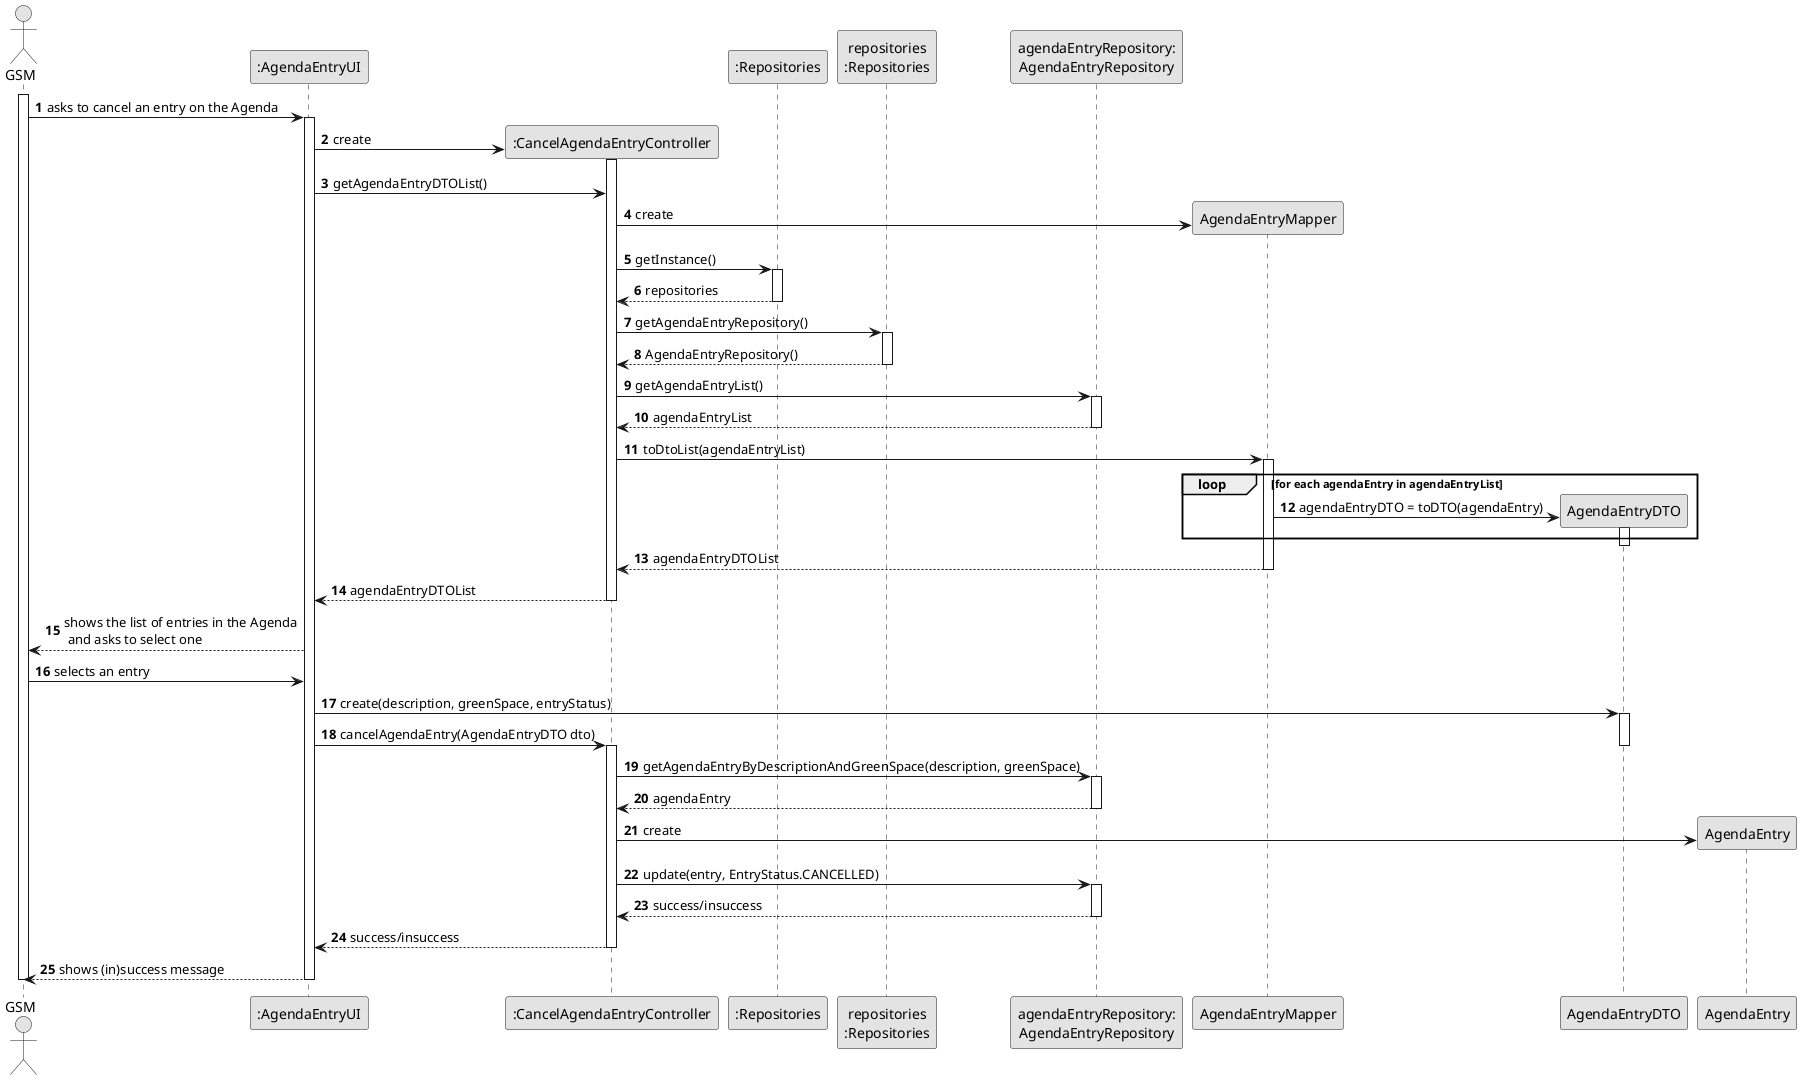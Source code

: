 @startuml
skinparam monochrome true
skinparam packageStyle rectangle
skinparam shadowing false

autonumber

'hide footbox
actor "GSM" as GSM
participant ":AgendaEntryUI" as UI
participant ":CancelAgendaEntryController" as CTRL
participant ":Repositories" as RepositorySingleton
participant "repositories\n:Repositories" as PLAT
participant "agendaEntryRepository:\nAgendaEntryRepository" as Repo
participant "AgendaEntryMapper"
participant "AgendaEntryDTO"
participant "AgendaEntry"


activate GSM

                GSM -> UI : asks to cancel an entry on the Agenda

                activate UI

                UI -> CTRL** : create
                activate CTRL

                 UI-> CTRL: getAgendaEntryDTOList()

                CTRL-> "AgendaEntryMapper"** : create






                CTRL -> RepositorySingleton : getInstance()
                activate RepositorySingleton

                    RepositorySingleton --> CTRL: repositories
                deactivate RepositorySingleton


                CTRL -> PLAT : getAgendaEntryRepository()
                activate PLAT

                    PLAT --> CTRL: AgendaEntryRepository()
                deactivate PLAT


                CTRL -> Repo : getAgendaEntryList()
                activate Repo

                Repo --> CTRL: agendaEntryList
                deactivate Repo




                CTRL -> "AgendaEntryMapper" : toDtoList(agendaEntryList)
                activate "AgendaEntryMapper"


                 loop for each agendaEntry in agendaEntryList

                 "AgendaEntryMapper" -> "AgendaEntryDTO"** : agendaEntryDTO = toDTO(agendaEntry)

                  activate "AgendaEntryDTO"
                  end
                deactivate "AgendaEntryDTO"

                "AgendaEntryMapper" --> CTRL : agendaEntryDTOList
                deactivate "AgendaEntryMapper"

                 CTRL --> UI : agendaEntryDTOList
                 deactivate CTRL

                  UI --> GSM : shows the list of entries in the Agenda\n and asks to select one


                 GSM-> UI: selects an entry

                 UI-> "AgendaEntryDTO": create(description, greenSpace, entryStatus)
                 activate "AgendaEntryDTO"

                UI-> CTRL: cancelAgendaEntry(AgendaEntryDTO dto)
                deactivate "AgendaEntryDTO"
                activate CTRL

                CTRL-> Repo: getAgendaEntryByDescriptionAndGreenSpace(description, greenSpace)
                activate Repo
                Repo-->CTRL: agendaEntry
                deactivate Repo
                CTRL-> "AgendaEntry"**: create


                CTRL-> Repo: update(entry, EntryStatus.CANCELLED)

                activate Repo
                Repo-->CTRL: success/insuccess



               deactivate "AgendaEntry"
              deactivate Repo

                CTRL --> UI : success/insuccess
                deactivate CTRL
               UI --> GSM : shows (in)success message
               deactivate UI


               deactivate GSM

@enduml